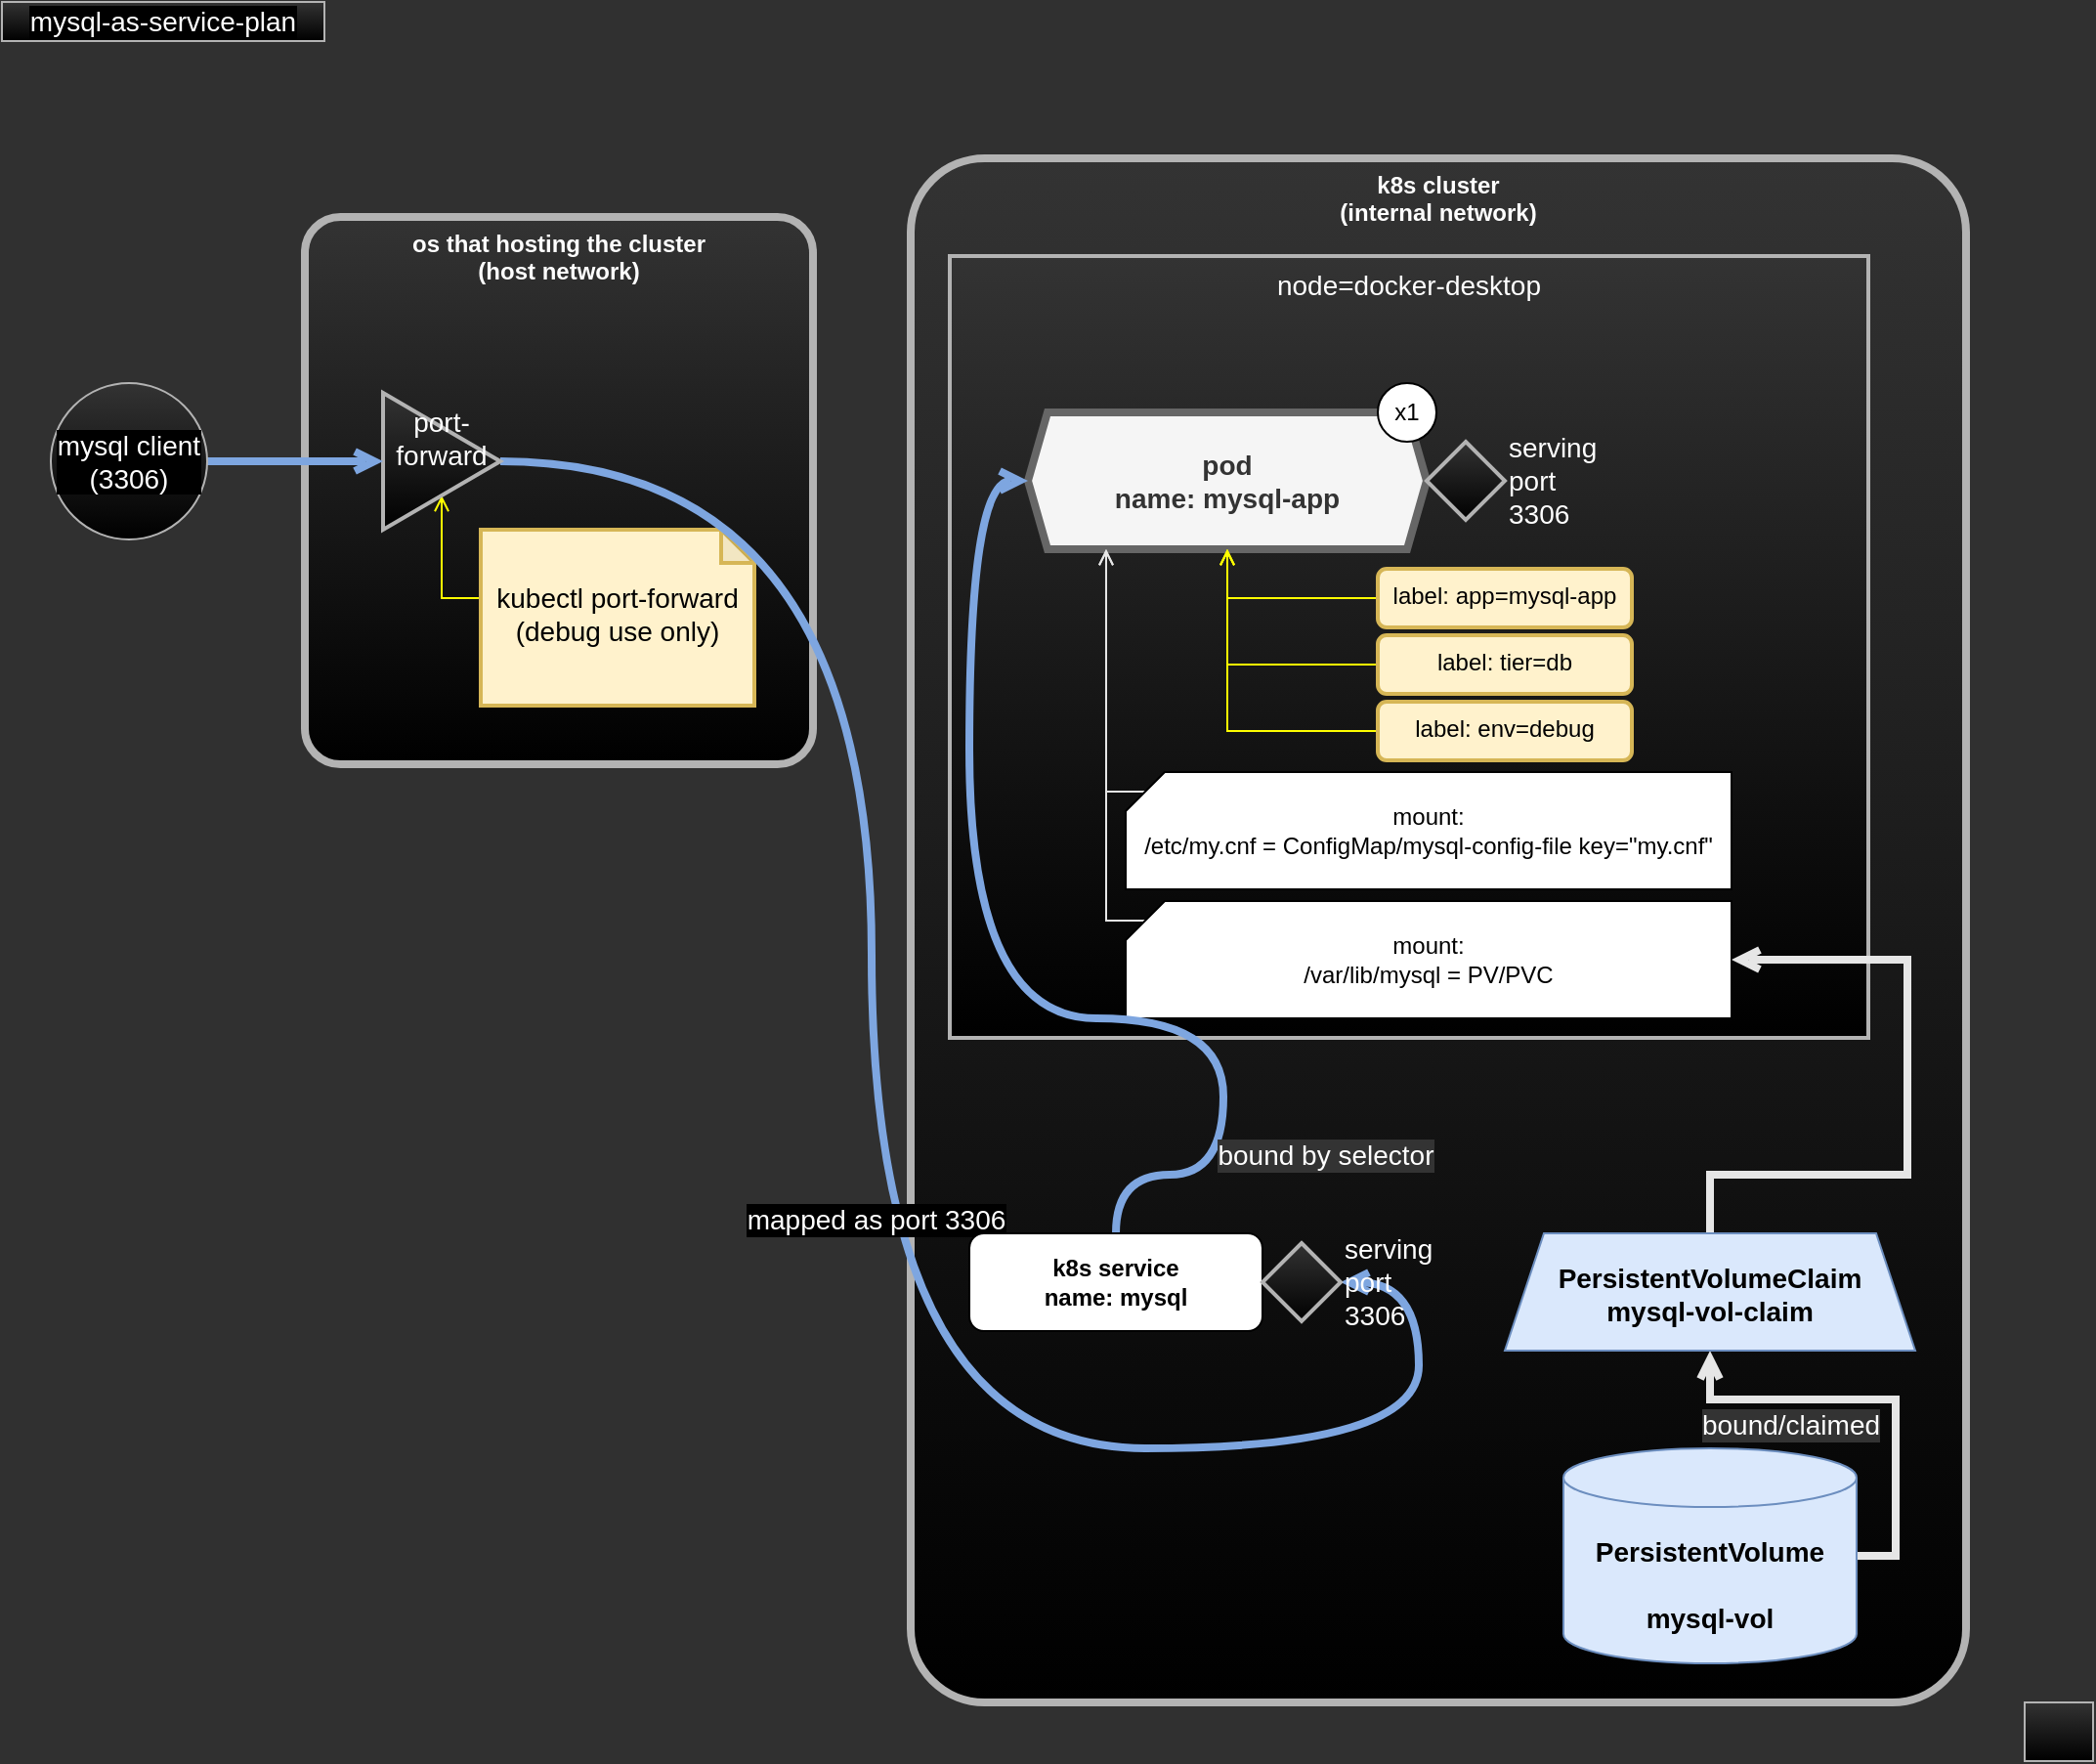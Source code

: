 <mxfile version="14.9.6" type="device"><diagram id="I4470RCvRsQy6u_Oc5J2" name="Page-1"><mxGraphModel dx="1106" dy="997" grid="1" gridSize="10" guides="1" tooltips="1" connect="1" arrows="1" fold="1" page="1" pageScale="1" pageWidth="827" pageHeight="1169" background="#303030" math="0" shadow="0"><root><mxCell id="0"/><mxCell id="1" parent="0"/><mxCell id="dS1ZjvqfkGv6v8Q8MQo3-20" value="os that hosting the cluster&lt;br&gt;(host network)" style="rounded=1;whiteSpace=wrap;html=1;arcSize=7;fontStyle=1;verticalAlign=top;strokeWidth=4;strokeColor=#B3B3B3;gradientColor=#000000;fillColor=#333333;fontColor=#FFFFFF;" parent="1" vertex="1"><mxGeometry x="170" y="120" width="260" height="280" as="geometry"/></mxCell><mxCell id="dS1ZjvqfkGv6v8Q8MQo3-1" value="k8s cluster&lt;br&gt;(internal network)" style="rounded=1;whiteSpace=wrap;html=1;arcSize=7;fontStyle=1;verticalAlign=top;strokeWidth=4;strokeColor=#B3B3B3;gradientColor=#000000;fillColor=#333333;fontColor=#FFFFFF;" parent="1" vertex="1"><mxGeometry x="480" y="90" width="540" height="790" as="geometry"/></mxCell><mxCell id="dS1ZjvqfkGv6v8Q8MQo3-7" value="node=docker-desktop" style="whiteSpace=wrap;html=1;fontSize=14;fontColor=#FFFFFF;strokeColor=#B3B3B3;strokeWidth=2;fillColor=#333333;gradientColor=#000000;verticalAlign=top;" parent="1" vertex="1"><mxGeometry x="500" y="140" width="470" height="400" as="geometry"/></mxCell><mxCell id="dS1ZjvqfkGv6v8Q8MQo3-2" value="pod&lt;br style=&quot;font-size: 14px&quot;&gt;name: mysql-app" style="shape=hexagon;perimeter=hexagonPerimeter2;whiteSpace=wrap;html=1;fixedSize=1;fontColor=#333333;strokeColor=#666666;strokeWidth=4;fillColor=#f5f5f5;verticalAlign=middle;size=10;fontStyle=1;fontSize=14;" parent="1" vertex="1"><mxGeometry x="540" y="220" width="204" height="70" as="geometry"/></mxCell><mxCell id="dS1ZjvqfkGv6v8Q8MQo3-5" style="edgeStyle=orthogonalEdgeStyle;rounded=0;orthogonalLoop=1;jettySize=auto;html=1;exitX=0;exitY=0.5;exitDx=0;exitDy=0;entryX=0.5;entryY=1;entryDx=0;entryDy=0;fontSize=14;fontColor=#FFFFFF;strokeColor=#FFFF00;endArrow=open;endFill=0;" parent="1" source="dS1ZjvqfkGv6v8Q8MQo3-3" target="dS1ZjvqfkGv6v8Q8MQo3-2" edge="1"><mxGeometry relative="1" as="geometry"/></mxCell><mxCell id="dS1ZjvqfkGv6v8Q8MQo3-3" value="label: tier=db" style="rounded=1;whiteSpace=wrap;html=1;strokeColor=#d6b656;strokeWidth=2;fillColor=#fff2cc;verticalAlign=top;" parent="1" vertex="1"><mxGeometry x="719" y="334" width="130" height="30" as="geometry"/></mxCell><mxCell id="dS1ZjvqfkGv6v8Q8MQo3-6" style="edgeStyle=orthogonalEdgeStyle;rounded=0;orthogonalLoop=1;jettySize=auto;html=1;exitX=0;exitY=0.5;exitDx=0;exitDy=0;entryX=0.5;entryY=1;entryDx=0;entryDy=0;fontSize=14;fontColor=#FFFFFF;endArrow=open;endFill=0;strokeColor=#FFFF00;" parent="1" source="dS1ZjvqfkGv6v8Q8MQo3-4" target="dS1ZjvqfkGv6v8Q8MQo3-2" edge="1"><mxGeometry relative="1" as="geometry"/></mxCell><mxCell id="dS1ZjvqfkGv6v8Q8MQo3-4" value="label: app=mysql-app" style="rounded=1;whiteSpace=wrap;html=1;strokeColor=#d6b656;strokeWidth=2;fillColor=#fff2cc;verticalAlign=top;" parent="1" vertex="1"><mxGeometry x="719" y="300" width="130" height="30" as="geometry"/></mxCell><mxCell id="dS1ZjvqfkGv6v8Q8MQo3-11" style="edgeStyle=orthogonalEdgeStyle;rounded=0;orthogonalLoop=1;jettySize=auto;html=1;exitX=0;exitY=0.5;exitDx=0;exitDy=0;exitPerimeter=0;entryX=0.5;entryY=1;entryDx=0;entryDy=0;fontSize=14;fontColor=#FFFFFF;endArrow=open;endFill=0;strokeColor=#FFFF00;" parent="1" source="dS1ZjvqfkGv6v8Q8MQo3-9" target="dS1ZjvqfkGv6v8Q8MQo3-10" edge="1"><mxGeometry relative="1" as="geometry"><Array as="points"><mxPoint x="240" y="315"/></Array></mxGeometry></mxCell><mxCell id="dS1ZjvqfkGv6v8Q8MQo3-9" value="kubectl port-forward&lt;br&gt;(debug use only)" style="shape=note;whiteSpace=wrap;html=1;backgroundOutline=1;darkOpacity=0.05;fontSize=14;strokeColor=#d6b656;strokeWidth=2;fillColor=#fff2cc;verticalAlign=top;size=17;spacing=2;spacingTop=20;" parent="1" vertex="1"><mxGeometry x="260" y="280" width="140" height="90" as="geometry"/></mxCell><mxCell id="dS1ZjvqfkGv6v8Q8MQo3-13" style="edgeStyle=orthogonalEdgeStyle;rounded=0;orthogonalLoop=1;jettySize=auto;html=1;exitX=1;exitY=0.5;exitDx=0;exitDy=0;entryX=1;entryY=0.5;entryDx=0;entryDy=0;fontSize=14;fontColor=#FFFFFF;endArrow=open;endFill=0;curved=1;strokeWidth=4;strokeColor=#7EA6E0;" parent="1" source="dS1ZjvqfkGv6v8Q8MQo3-10" target="XUwDybT1j2-pyr0nA2C--4" edge="1"><mxGeometry relative="1" as="geometry"><Array as="points"><mxPoint x="460" y="245"/><mxPoint x="460" y="750"/><mxPoint x="740" y="750"/><mxPoint x="740" y="665"/></Array></mxGeometry></mxCell><mxCell id="dS1ZjvqfkGv6v8Q8MQo3-15" value="mapped as port 3306" style="edgeLabel;html=1;align=center;verticalAlign=middle;resizable=0;points=[];fontSize=14;labelBackgroundColor=#000000;fontColor=#FFFFFF;" parent="dS1ZjvqfkGv6v8Q8MQo3-13" vertex="1" connectable="0"><mxGeometry x="0.086" relative="1" as="geometry"><mxPoint x="2" y="-20" as="offset"/></mxGeometry></mxCell><mxCell id="dS1ZjvqfkGv6v8Q8MQo3-10" value="port-forward" style="triangle;whiteSpace=wrap;html=1;fontSize=14;fontColor=#FFFFFF;strokeColor=#B3B3B3;strokeWidth=2;fillColor=#333333;gradientColor=#000000;verticalAlign=top;" parent="1" vertex="1"><mxGeometry x="210" y="210" width="60" height="70" as="geometry"/></mxCell><mxCell id="dS1ZjvqfkGv6v8Q8MQo3-14" value="serving port 3306" style="rhombus;whiteSpace=wrap;html=1;fontSize=14;fontColor=#FFFFFF;strokeColor=#B3B3B3;strokeWidth=2;fillColor=#333333;gradientColor=#000000;verticalAlign=middle;labelPosition=right;verticalLabelPosition=middle;align=left;" parent="1" vertex="1"><mxGeometry x="744" y="235" width="40" height="40" as="geometry"/></mxCell><mxCell id="dS1ZjvqfkGv6v8Q8MQo3-16" value="mysql-as-service-plan" style="rounded=0;whiteSpace=wrap;html=1;labelBackgroundColor=#000000;fontSize=14;fontColor=#FFFFFF;strokeColor=#B3B3B3;strokeWidth=1;fillColor=#333333;gradientColor=#000000;verticalAlign=middle;" parent="1" vertex="1"><mxGeometry x="15" y="10" width="165" height="20" as="geometry"/></mxCell><mxCell id="dS1ZjvqfkGv6v8Q8MQo3-17" value="" style="rounded=0;whiteSpace=wrap;html=1;labelBackgroundColor=#000000;fontSize=14;fontColor=#FFFFFF;strokeColor=#B3B3B3;strokeWidth=1;fillColor=#333333;gradientColor=#000000;verticalAlign=middle;" parent="1" vertex="1"><mxGeometry x="1050" y="880" width="35" height="30" as="geometry"/></mxCell><mxCell id="dS1ZjvqfkGv6v8Q8MQo3-19" style="edgeStyle=orthogonalEdgeStyle;curved=1;rounded=0;orthogonalLoop=1;jettySize=auto;html=1;exitX=1;exitY=0.5;exitDx=0;exitDy=0;entryX=0;entryY=0.5;entryDx=0;entryDy=0;fontSize=14;fontColor=#FFFFFF;endArrow=open;endFill=0;strokeColor=#7EA6E0;strokeWidth=4;" parent="1" source="dS1ZjvqfkGv6v8Q8MQo3-18" target="dS1ZjvqfkGv6v8Q8MQo3-10" edge="1"><mxGeometry relative="1" as="geometry"/></mxCell><mxCell id="dS1ZjvqfkGv6v8Q8MQo3-18" value="mysql client&lt;br&gt;(3306)" style="ellipse;whiteSpace=wrap;html=1;aspect=fixed;labelBackgroundColor=#000000;fontSize=14;fontColor=#FFFFFF;strokeColor=#B3B3B3;strokeWidth=1;fillColor=#333333;gradientColor=#000000;verticalAlign=middle;" parent="1" vertex="1"><mxGeometry x="40" y="205" width="80" height="80" as="geometry"/></mxCell><mxCell id="gpRCe4xfhP2o6O_XzU50-1" value="x1" style="ellipse;whiteSpace=wrap;html=1;" parent="1" vertex="1"><mxGeometry x="719" y="205" width="30" height="30" as="geometry"/></mxCell><mxCell id="gpRCe4xfhP2o6O_XzU50-4" style="edgeStyle=orthogonalEdgeStyle;rounded=0;orthogonalLoop=1;jettySize=auto;html=1;exitX=0;exitY=0;exitDx=10;exitDy=10;exitPerimeter=0;entryX=0.196;entryY=1;entryDx=0;entryDy=0;entryPerimeter=0;fontSize=14;fontColor=#FFFFFF;endArrow=open;endFill=0;strokeColor=#E6E6E6;" parent="1" source="gpRCe4xfhP2o6O_XzU50-2" target="dS1ZjvqfkGv6v8Q8MQo3-2" edge="1"><mxGeometry relative="1" as="geometry"><Array as="points"><mxPoint x="580" y="414"/></Array></mxGeometry></mxCell><mxCell id="gpRCe4xfhP2o6O_XzU50-2" value="mount:&lt;br&gt;/etc/my.cnf = ConfigMap/mysql-config-file key=&quot;my.cnf&quot;" style="shape=card;whiteSpace=wrap;html=1;size=20;" parent="1" vertex="1"><mxGeometry x="590" y="404" width="310" height="60" as="geometry"/></mxCell><mxCell id="gpRCe4xfhP2o6O_XzU50-5" style="edgeStyle=orthogonalEdgeStyle;rounded=0;orthogonalLoop=1;jettySize=auto;html=1;exitX=0;exitY=0;exitDx=10;exitDy=10;exitPerimeter=0;fontSize=14;fontColor=#FFFFFF;endArrow=open;endFill=0;strokeColor=#E6E6E6;" parent="1" source="gpRCe4xfhP2o6O_XzU50-3" edge="1"><mxGeometry relative="1" as="geometry"><mxPoint x="580" y="290" as="targetPoint"/><Array as="points"><mxPoint x="580" y="480"/></Array></mxGeometry></mxCell><mxCell id="gpRCe4xfhP2o6O_XzU50-3" value="mount:&lt;br&gt;/var/lib/mysql = PV/PVC" style="shape=card;whiteSpace=wrap;html=1;size=20;" parent="1" vertex="1"><mxGeometry x="590" y="470" width="310" height="60" as="geometry"/></mxCell><mxCell id="gpRCe4xfhP2o6O_XzU50-8" style="edgeStyle=orthogonalEdgeStyle;rounded=0;orthogonalLoop=1;jettySize=auto;html=1;exitX=1;exitY=0.5;exitDx=0;exitDy=0;exitPerimeter=0;entryX=0.5;entryY=1;entryDx=0;entryDy=0;fontSize=14;fontColor=#FFFFFF;endArrow=open;endFill=0;strokeColor=#E6E6E6;strokeWidth=4;" parent="1" source="gpRCe4xfhP2o6O_XzU50-6" target="gpRCe4xfhP2o6O_XzU50-7" edge="1"><mxGeometry relative="1" as="geometry"/></mxCell><mxCell id="gpRCe4xfhP2o6O_XzU50-9" value="bound/claimed" style="edgeLabel;html=1;align=center;verticalAlign=middle;resizable=0;points=[];fontSize=14;fontColor=#FFFFFF;labelBackgroundColor=#333333;" parent="gpRCe4xfhP2o6O_XzU50-8" vertex="1" connectable="0"><mxGeometry x="-0.507" y="3" relative="1" as="geometry"><mxPoint x="-51" y="-33" as="offset"/></mxGeometry></mxCell><mxCell id="gpRCe4xfhP2o6O_XzU50-6" value="PersistentVolume&lt;br&gt;&lt;br&gt;mysql-vol" style="shape=cylinder3;whiteSpace=wrap;html=1;boundedLbl=1;backgroundOutline=1;size=15;fontSize=14;fillColor=#dae8fc;strokeColor=#6c8ebf;verticalAlign=top;fontStyle=1;spacingTop=8;" parent="1" vertex="1"><mxGeometry x="814" y="750" width="150" height="110" as="geometry"/></mxCell><mxCell id="gpRCe4xfhP2o6O_XzU50-10" style="edgeStyle=orthogonalEdgeStyle;rounded=0;orthogonalLoop=1;jettySize=auto;html=1;exitX=0.5;exitY=0;exitDx=0;exitDy=0;entryX=1;entryY=0.5;entryDx=0;entryDy=0;entryPerimeter=0;fontSize=14;fontColor=#FFFFFF;endArrow=open;endFill=0;strokeColor=#E6E6E6;strokeWidth=4;" parent="1" source="gpRCe4xfhP2o6O_XzU50-7" target="gpRCe4xfhP2o6O_XzU50-3" edge="1"><mxGeometry relative="1" as="geometry"><Array as="points"><mxPoint x="889" y="610"/><mxPoint x="990" y="610"/><mxPoint x="990" y="500"/></Array></mxGeometry></mxCell><mxCell id="gpRCe4xfhP2o6O_XzU50-7" value="PersistentVolumeClaim&lt;br&gt;mysql-vol-claim" style="shape=trapezoid;perimeter=trapezoidPerimeter;whiteSpace=wrap;html=1;fixedSize=1;fontSize=14;fontColor=#000000;verticalAlign=top;fontStyle=1;strokeColor=#6c8ebf;fillColor=#dae8fc;spacingTop=8;" parent="1" vertex="1"><mxGeometry x="784" y="640" width="210" height="60" as="geometry"/></mxCell><mxCell id="XUwDybT1j2-pyr0nA2C--1" style="edgeStyle=orthogonalEdgeStyle;curved=1;rounded=0;orthogonalLoop=1;jettySize=auto;html=1;exitX=0.5;exitY=0;exitDx=0;exitDy=0;entryX=0;entryY=0.5;entryDx=0;entryDy=0;fontSize=14;fontColor=#FFFFFF;endArrow=open;endFill=0;strokeColor=#7EA6E0;strokeWidth=4;" parent="1" source="XUwDybT1j2-pyr0nA2C--3" target="dS1ZjvqfkGv6v8Q8MQo3-2" edge="1"><mxGeometry relative="1" as="geometry"><mxPoint x="570" y="380" as="targetPoint"/><Array as="points"><mxPoint x="585" y="610"/><mxPoint x="640" y="610"/><mxPoint x="640" y="530"/><mxPoint x="510" y="530"/><mxPoint x="510" y="255"/></Array></mxGeometry></mxCell><mxCell id="XUwDybT1j2-pyr0nA2C--2" value="bound by selector" style="edgeLabel;html=1;align=center;verticalAlign=middle;resizable=0;points=[];fontSize=14;fontColor=#FFFFFF;labelBackgroundColor=#333333;" parent="XUwDybT1j2-pyr0nA2C--1" vertex="1" connectable="0"><mxGeometry x="-0.747" y="6" relative="1" as="geometry"><mxPoint x="61" y="-4" as="offset"/></mxGeometry></mxCell><mxCell id="XUwDybT1j2-pyr0nA2C--3" value="k8s service&lt;br&gt;name: mysql" style="rounded=1;whiteSpace=wrap;html=1;fontStyle=1" parent="1" vertex="1"><mxGeometry x="510" y="640" width="150" height="50" as="geometry"/></mxCell><mxCell id="XUwDybT1j2-pyr0nA2C--4" value="serving port 3306" style="rhombus;whiteSpace=wrap;html=1;fontSize=14;fontColor=#FFFFFF;strokeColor=#B3B3B3;strokeWidth=2;fillColor=#333333;gradientColor=#000000;verticalAlign=middle;labelPosition=right;verticalLabelPosition=middle;align=left;" parent="1" vertex="1"><mxGeometry x="660" y="645" width="40" height="40" as="geometry"/></mxCell><mxCell id="GbU4kpGC30UrMA-SyUeJ-2" style="edgeStyle=orthogonalEdgeStyle;rounded=0;orthogonalLoop=1;jettySize=auto;html=1;exitX=0;exitY=0.5;exitDx=0;exitDy=0;entryX=0.5;entryY=1;entryDx=0;entryDy=0;fontSize=14;fontColor=#FFFFFF;endArrow=open;endFill=0;strokeColor=#FFFF00;" parent="1" source="GbU4kpGC30UrMA-SyUeJ-1" target="dS1ZjvqfkGv6v8Q8MQo3-2" edge="1"><mxGeometry relative="1" as="geometry"/></mxCell><mxCell id="GbU4kpGC30UrMA-SyUeJ-1" value="label: env=debug" style="rounded=1;whiteSpace=wrap;html=1;strokeColor=#d6b656;strokeWidth=2;fillColor=#fff2cc;verticalAlign=top;" parent="1" vertex="1"><mxGeometry x="719" y="368" width="130" height="30" as="geometry"/></mxCell></root></mxGraphModel></diagram></mxfile>